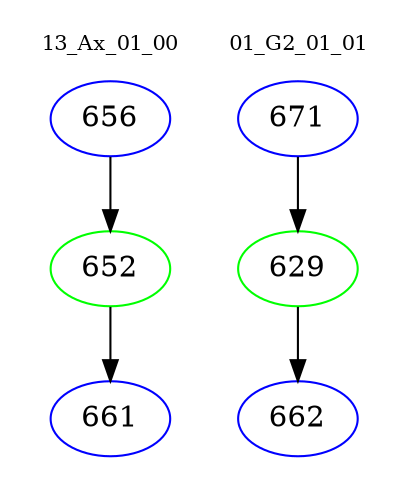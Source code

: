 digraph{
subgraph cluster_0 {
color = white
label = "13_Ax_01_00";
fontsize=10;
T0_656 [label="656", color="blue"]
T0_656 -> T0_652 [color="black"]
T0_652 [label="652", color="green"]
T0_652 -> T0_661 [color="black"]
T0_661 [label="661", color="blue"]
}
subgraph cluster_1 {
color = white
label = "01_G2_01_01";
fontsize=10;
T1_671 [label="671", color="blue"]
T1_671 -> T1_629 [color="black"]
T1_629 [label="629", color="green"]
T1_629 -> T1_662 [color="black"]
T1_662 [label="662", color="blue"]
}
}

